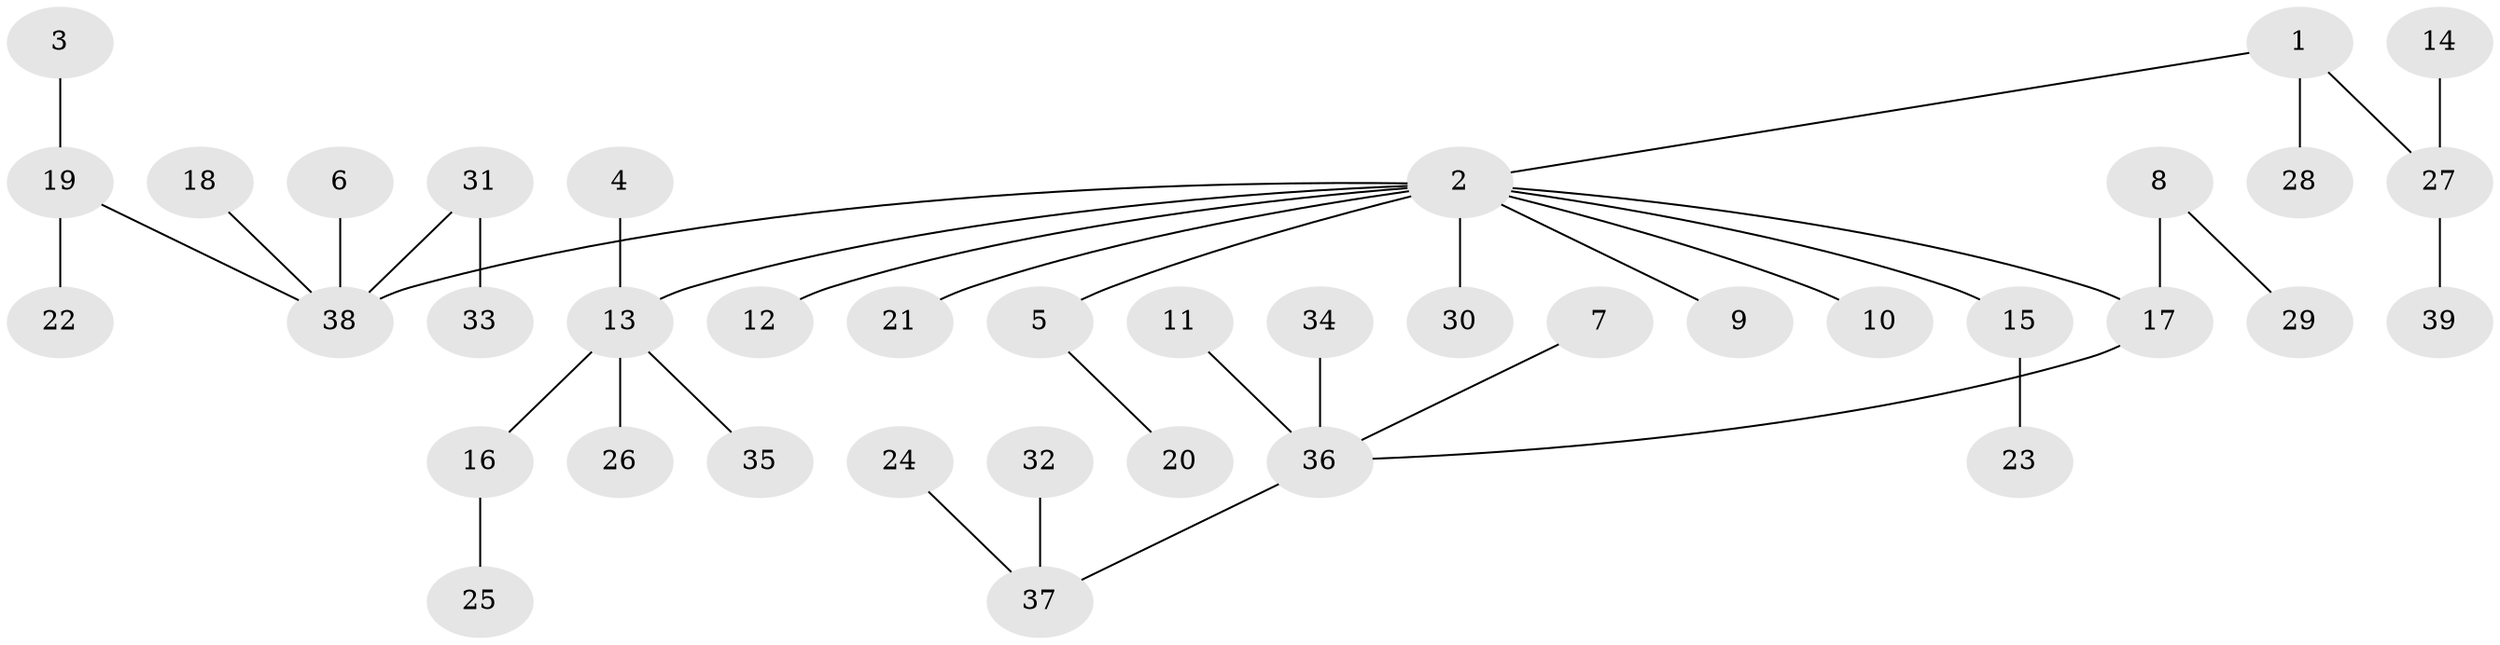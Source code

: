 // original degree distribution, {6: 0.02564102564102564, 5: 0.038461538461538464, 4: 0.02564102564102564, 3: 0.1282051282051282, 2: 0.28205128205128205, 7: 0.01282051282051282, 1: 0.48717948717948717}
// Generated by graph-tools (version 1.1) at 2025/26/03/09/25 03:26:33]
// undirected, 39 vertices, 38 edges
graph export_dot {
graph [start="1"]
  node [color=gray90,style=filled];
  1;
  2;
  3;
  4;
  5;
  6;
  7;
  8;
  9;
  10;
  11;
  12;
  13;
  14;
  15;
  16;
  17;
  18;
  19;
  20;
  21;
  22;
  23;
  24;
  25;
  26;
  27;
  28;
  29;
  30;
  31;
  32;
  33;
  34;
  35;
  36;
  37;
  38;
  39;
  1 -- 2 [weight=1.0];
  1 -- 27 [weight=1.0];
  1 -- 28 [weight=1.0];
  2 -- 5 [weight=1.0];
  2 -- 9 [weight=1.0];
  2 -- 10 [weight=1.0];
  2 -- 12 [weight=1.0];
  2 -- 13 [weight=1.0];
  2 -- 15 [weight=1.0];
  2 -- 17 [weight=1.0];
  2 -- 21 [weight=1.0];
  2 -- 30 [weight=1.0];
  2 -- 38 [weight=1.0];
  3 -- 19 [weight=1.0];
  4 -- 13 [weight=1.0];
  5 -- 20 [weight=1.0];
  6 -- 38 [weight=1.0];
  7 -- 36 [weight=1.0];
  8 -- 17 [weight=1.0];
  8 -- 29 [weight=1.0];
  11 -- 36 [weight=1.0];
  13 -- 16 [weight=1.0];
  13 -- 26 [weight=1.0];
  13 -- 35 [weight=1.0];
  14 -- 27 [weight=1.0];
  15 -- 23 [weight=1.0];
  16 -- 25 [weight=1.0];
  17 -- 36 [weight=1.0];
  18 -- 38 [weight=1.0];
  19 -- 22 [weight=1.0];
  19 -- 38 [weight=1.0];
  24 -- 37 [weight=1.0];
  27 -- 39 [weight=1.0];
  31 -- 33 [weight=1.0];
  31 -- 38 [weight=1.0];
  32 -- 37 [weight=1.0];
  34 -- 36 [weight=1.0];
  36 -- 37 [weight=1.0];
}
